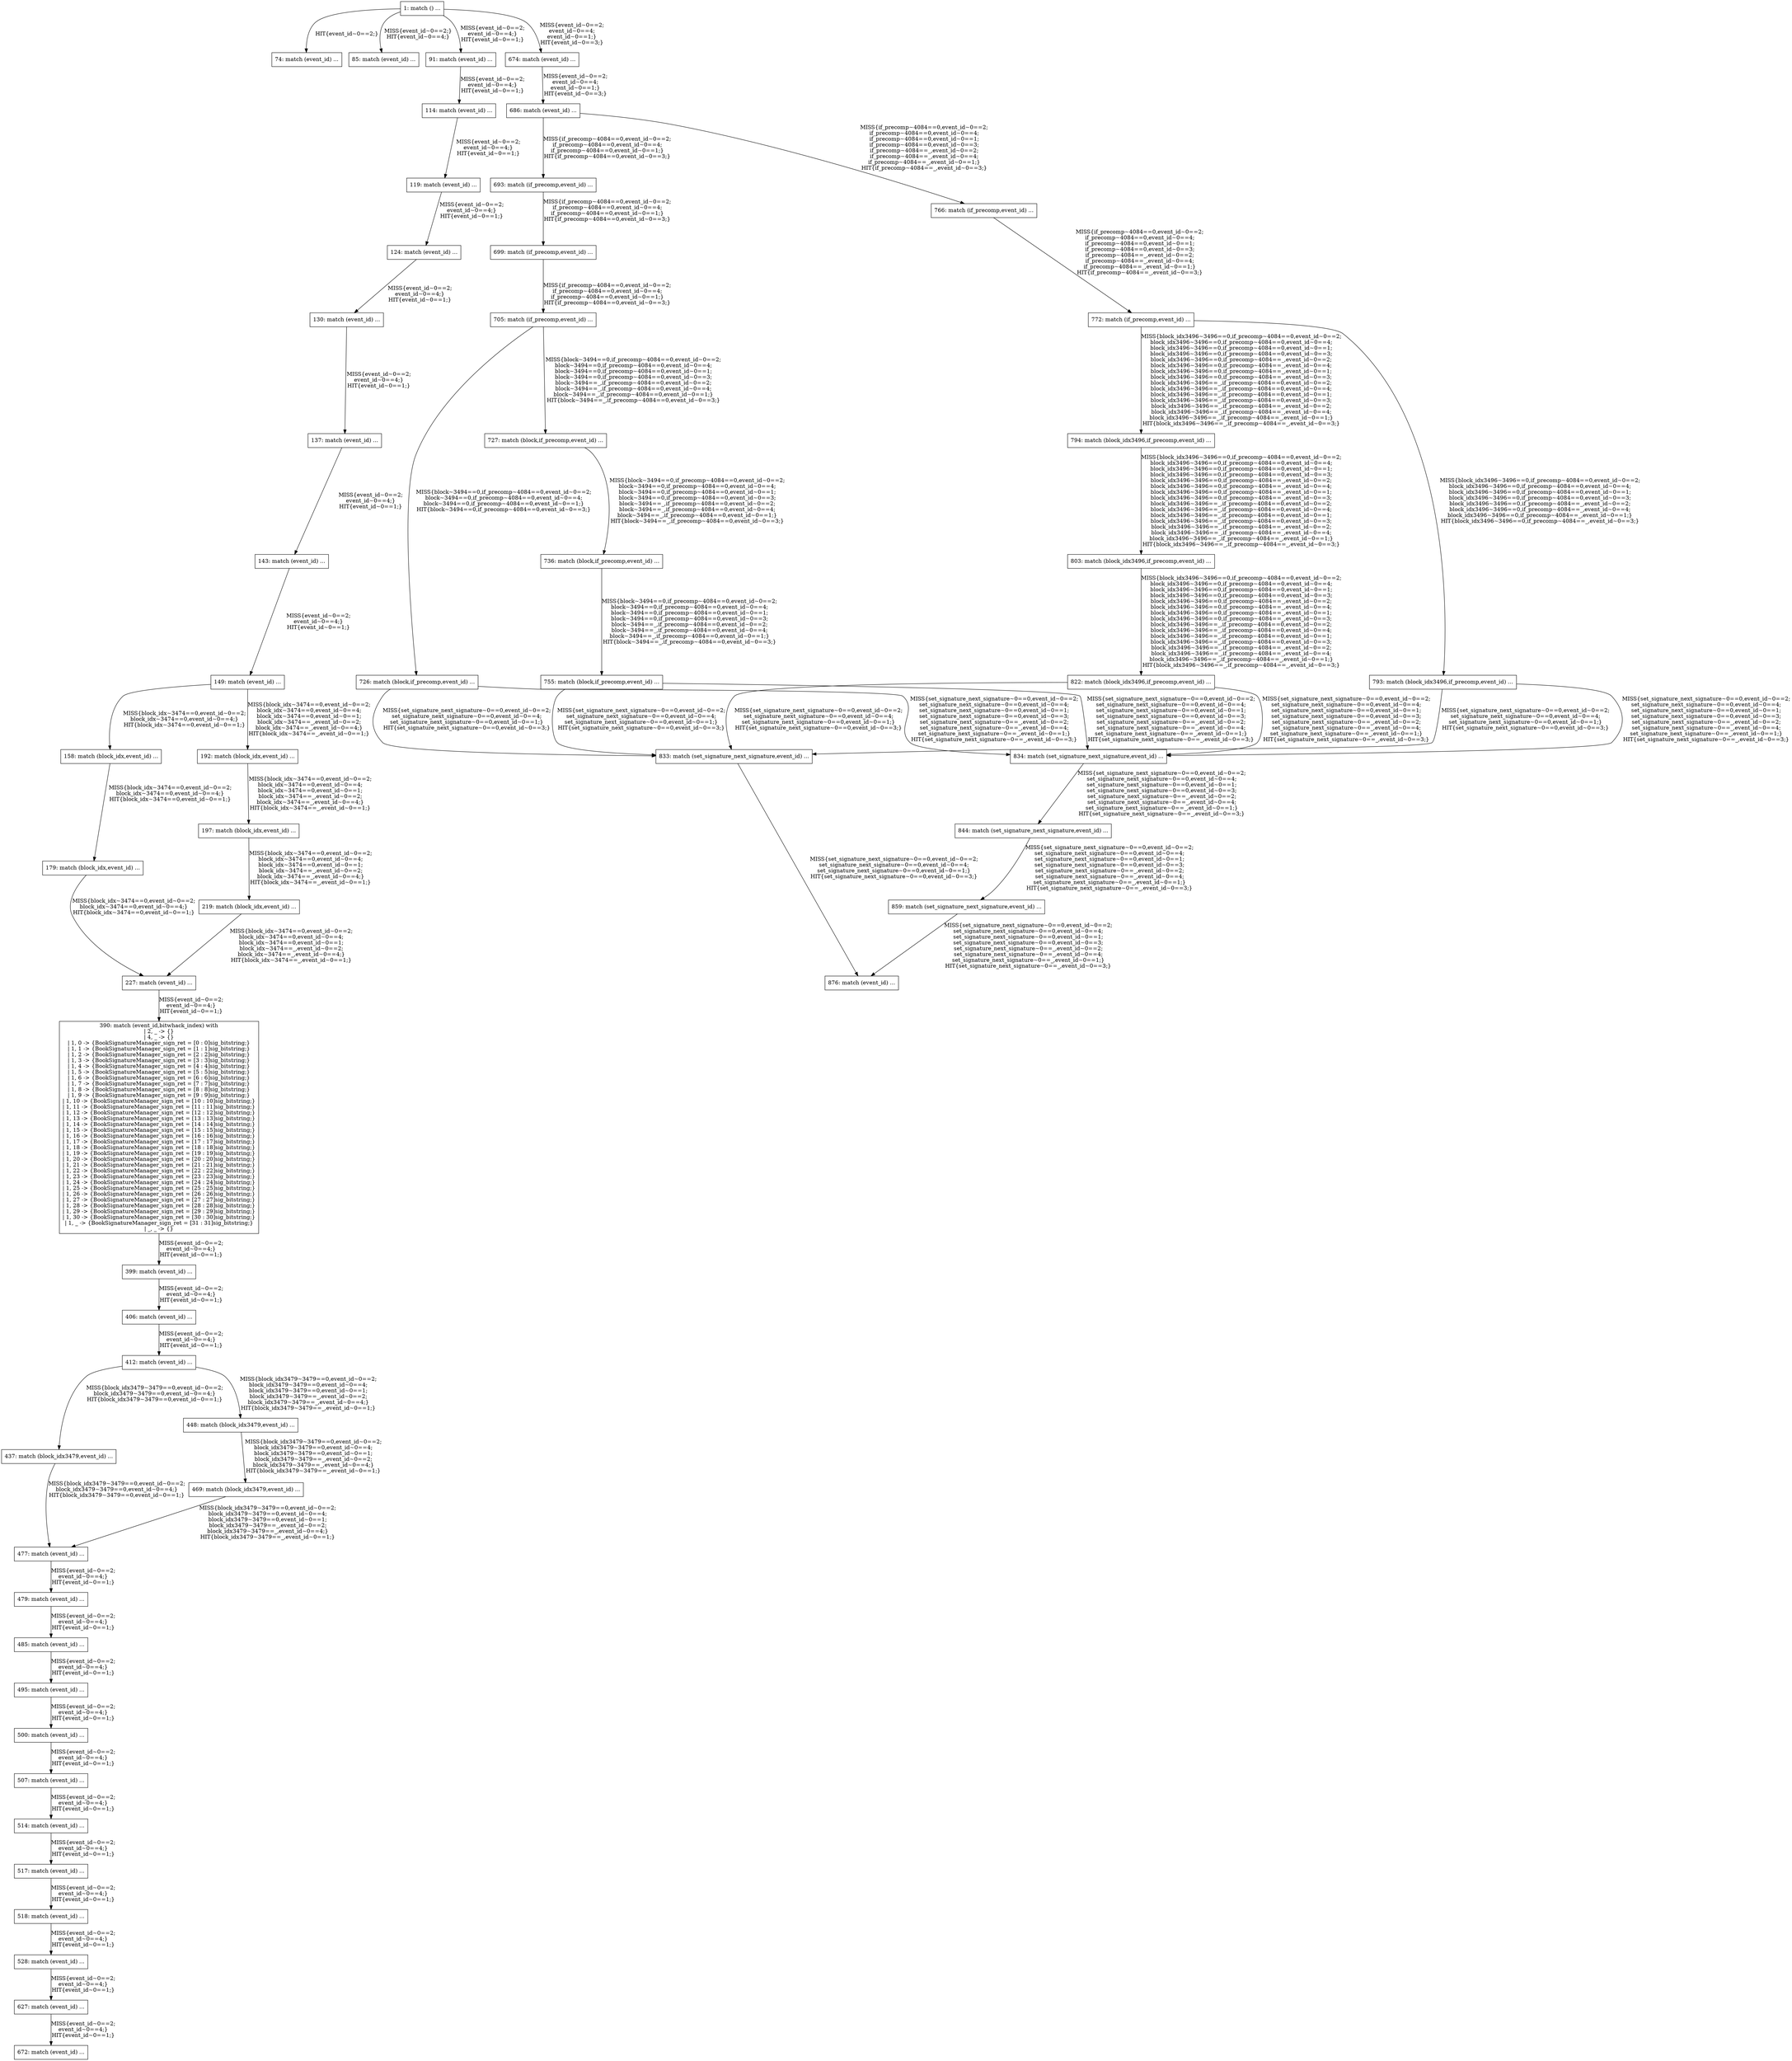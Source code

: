 digraph G {
  "1: match () ...
" [shape=box, ];
  "74: match (event_id) ...
" [shape=box, ];
  "85: match (event_id) ...
" [shape=box, ];
  "91: match (event_id) ...
" [shape=box, ];
  "114: match (event_id) ...
" [shape=box, ];
  "119: match (event_id) ...
" [shape=box, ];
  "124: match (event_id) ...
" [shape=box, ];
  "130: match (event_id) ...
" [shape=box, ];
  "137: match (event_id) ...
" [shape=box, ];
  "143: match (event_id) ...
" [shape=box, ];
  "149: match (event_id) ...
" [shape=box, ];
  "158: match (block_idx,event_id) ...
" [shape=box, ];
  "179: match (block_idx,event_id) ...
" [shape=box, ];
  "192: match (block_idx,event_id) ...
" [shape=box, ];
  "197: match (block_idx,event_id) ...
" [shape=box, ];
  "219: match (block_idx,event_id) ...
" [shape=box, ];
  "227: match (event_id) ...
" [shape=box, ];
  "390: match (event_id,bitwhack_index) with
| 2, _ -> {}
| 4, _ -> {}
| 1, 0 -> {BookSignatureManager_sign_ret = [0 : 0]sig_bitstring;}
| 1, 1 -> {BookSignatureManager_sign_ret = [1 : 1]sig_bitstring;}
| 1, 2 -> {BookSignatureManager_sign_ret = [2 : 2]sig_bitstring;}
| 1, 3 -> {BookSignatureManager_sign_ret = [3 : 3]sig_bitstring;}
| 1, 4 -> {BookSignatureManager_sign_ret = [4 : 4]sig_bitstring;}
| 1, 5 -> {BookSignatureManager_sign_ret = [5 : 5]sig_bitstring;}
| 1, 6 -> {BookSignatureManager_sign_ret = [6 : 6]sig_bitstring;}
| 1, 7 -> {BookSignatureManager_sign_ret = [7 : 7]sig_bitstring;}
| 1, 8 -> {BookSignatureManager_sign_ret = [8 : 8]sig_bitstring;}
| 1, 9 -> {BookSignatureManager_sign_ret = [9 : 9]sig_bitstring;}
| 1, 10 -> {BookSignatureManager_sign_ret = [10 : 10]sig_bitstring;}
| 1, 11 -> {BookSignatureManager_sign_ret = [11 : 11]sig_bitstring;}
| 1, 12 -> {BookSignatureManager_sign_ret = [12 : 12]sig_bitstring;}
| 1, 13 -> {BookSignatureManager_sign_ret = [13 : 13]sig_bitstring;}
| 1, 14 -> {BookSignatureManager_sign_ret = [14 : 14]sig_bitstring;}
| 1, 15 -> {BookSignatureManager_sign_ret = [15 : 15]sig_bitstring;}
| 1, 16 -> {BookSignatureManager_sign_ret = [16 : 16]sig_bitstring;}
| 1, 17 -> {BookSignatureManager_sign_ret = [17 : 17]sig_bitstring;}
| 1, 18 -> {BookSignatureManager_sign_ret = [18 : 18]sig_bitstring;}
| 1, 19 -> {BookSignatureManager_sign_ret = [19 : 19]sig_bitstring;}
| 1, 20 -> {BookSignatureManager_sign_ret = [20 : 20]sig_bitstring;}
| 1, 21 -> {BookSignatureManager_sign_ret = [21 : 21]sig_bitstring;}
| 1, 22 -> {BookSignatureManager_sign_ret = [22 : 22]sig_bitstring;}
| 1, 23 -> {BookSignatureManager_sign_ret = [23 : 23]sig_bitstring;}
| 1, 24 -> {BookSignatureManager_sign_ret = [24 : 24]sig_bitstring;}
| 1, 25 -> {BookSignatureManager_sign_ret = [25 : 25]sig_bitstring;}
| 1, 26 -> {BookSignatureManager_sign_ret = [26 : 26]sig_bitstring;}
| 1, 27 -> {BookSignatureManager_sign_ret = [27 : 27]sig_bitstring;}
| 1, 28 -> {BookSignatureManager_sign_ret = [28 : 28]sig_bitstring;}
| 1, 29 -> {BookSignatureManager_sign_ret = [29 : 29]sig_bitstring;}
| 1, 30 -> {BookSignatureManager_sign_ret = [30 : 30]sig_bitstring;}
| 1, _ -> {BookSignatureManager_sign_ret = [31 : 31]sig_bitstring;}
| _, _ -> {}" [
  shape=box, ];
  "399: match (event_id) ...
" [shape=box, ];
  "406: match (event_id) ...
" [shape=box, ];
  "412: match (event_id) ...
" [shape=box, ];
  "437: match (block_idx3479,event_id) ...
" [shape=box, ];
  "448: match (block_idx3479,event_id) ...
" [shape=box, ];
  "469: match (block_idx3479,event_id) ...
" [shape=box, ];
  "477: match (event_id) ...
" [shape=box, ];
  "479: match (event_id) ...
" [shape=box, ];
  "485: match (event_id) ...
" [shape=box, ];
  "495: match (event_id) ...
" [shape=box, ];
  "500: match (event_id) ...
" [shape=box, ];
  "507: match (event_id) ...
" [shape=box, ];
  "514: match (event_id) ...
" [shape=box, ];
  "517: match (event_id) ...
" [shape=box, ];
  "518: match (event_id) ...
" [shape=box, ];
  "528: match (event_id) ...
" [shape=box, ];
  "627: match (event_id) ...
" [shape=box, ];
  "672: match (event_id) ...
" [shape=box, ];
  "674: match (event_id) ...
" [shape=box, ];
  "686: match (event_id) ...
" [shape=box, ];
  "693: match (if_precomp,event_id) ...
" [shape=box, ];
  "699: match (if_precomp,event_id) ...
" [shape=box, ];
  "705: match (if_precomp,event_id) ...
" [shape=box, ];
  "726: match (block,if_precomp,event_id) ...
" [shape=box, ];
  "727: match (block,if_precomp,event_id) ...
" [shape=box, ];
  "736: match (block,if_precomp,event_id) ...
" [shape=box, ];
  "755: match (block,if_precomp,event_id) ...
" [shape=box, ];
  "766: match (if_precomp,event_id) ...
" [shape=box, ];
  "772: match (if_precomp,event_id) ...
" [shape=box, ];
  "793: match (block_idx3496,if_precomp,event_id) ...
" [shape=box, ];
  "794: match (block_idx3496,if_precomp,event_id) ...
" [shape=box, ];
  "803: match (block_idx3496,if_precomp,event_id) ...
" [shape=box, ];
  "822: match (block_idx3496,if_precomp,event_id) ...
" [shape=box, ];
  "833: match (set_signature_next_signature,event_id) ...
" [shape=box, ];
  "834: match (set_signature_next_signature,event_id) ...
" [shape=box, ];
  "844: match (set_signature_next_signature,event_id) ...
" [shape=box, ];
  "859: match (set_signature_next_signature,event_id) ...
" [shape=box, ];
  "876: match (event_id) ...
" [shape=box, ];
  
  
  "1: match () ...
" -> "74: match (event_id) ...
" [label="HIT{event_id~0==2;}",
                                                     ];
  "1: match () ...
" -> "85: match (event_id) ...
" [label="MISS{event_id~0==2;}
HIT{event_id~0==4;}",
                                                     ];
  "1: match () ...
" -> "91: match (event_id) ...
" [label="MISS{event_id~0==2;
event_id~0==4;}
HIT{event_id~0==1;}",
                                                     ];
  "1: match () ...
" -> "674: match (event_id) ...
" [label="MISS{event_id~0==2;
event_id~0==4;
event_id~0==1;}
HIT{event_id~0==3;}",
                                                      ];
  "91: match (event_id) ...
" -> "114: match (event_id) ...
" [label="MISS{event_id~0==2;
event_id~0==4;}
HIT{event_id~0==1;}",
                                                               ];
  "114: match (event_id) ...
" -> "119: match (event_id) ...
" [label="MISS{event_id~0==2;
event_id~0==4;}
HIT{event_id~0==1;}",
                                                                ];
  "119: match (event_id) ...
" -> "124: match (event_id) ...
" [label="MISS{event_id~0==2;
event_id~0==4;}
HIT{event_id~0==1;}",
                                                                ];
  "124: match (event_id) ...
" -> "130: match (event_id) ...
" [label="MISS{event_id~0==2;
event_id~0==4;}
HIT{event_id~0==1;}",
                                                                ];
  "130: match (event_id) ...
" -> "137: match (event_id) ...
" [label="MISS{event_id~0==2;
event_id~0==4;}
HIT{event_id~0==1;}",
                                                                ];
  "137: match (event_id) ...
" -> "143: match (event_id) ...
" [label="MISS{event_id~0==2;
event_id~0==4;}
HIT{event_id~0==1;}",
                                                                ];
  "143: match (event_id) ...
" -> "149: match (event_id) ...
" [label="MISS{event_id~0==2;
event_id~0==4;}
HIT{event_id~0==1;}",
                                                                ];
  "149: match (event_id) ...
" -> "158: match (block_idx,event_id) ...
" [
  label="MISS{block_idx~3474==0,event_id~0==2;
block_idx~3474==0,event_id~0==4;}
HIT{block_idx~3474==0,event_id~0==1;}",
  ];
  "149: match (event_id) ...
" -> "192: match (block_idx,event_id) ...
" [
  label="MISS{block_idx~3474==0,event_id~0==2;
block_idx~3474==0,event_id~0==4;
block_idx~3474==0,event_id~0==1;
block_idx~3474==_,event_id~0==2;
block_idx~3474==_,event_id~0==4;}
HIT{block_idx~3474==_,event_id~0==1;}",
  ];
  "158: match (block_idx,event_id) ...
" -> "179: match (block_idx,event_id) ...
" [
  label="MISS{block_idx~3474==0,event_id~0==2;
block_idx~3474==0,event_id~0==4;}
HIT{block_idx~3474==0,event_id~0==1;}",
  ];
  "179: match (block_idx,event_id) ...
" -> "227: match (event_id) ...
" [
  label="MISS{block_idx~3474==0,event_id~0==2;
block_idx~3474==0,event_id~0==4;}
HIT{block_idx~3474==0,event_id~0==1;}",
  ];
  "192: match (block_idx,event_id) ...
" -> "197: match (block_idx,event_id) ...
" [
  label="MISS{block_idx~3474==0,event_id~0==2;
block_idx~3474==0,event_id~0==4;
block_idx~3474==0,event_id~0==1;
block_idx~3474==_,event_id~0==2;
block_idx~3474==_,event_id~0==4;}
HIT{block_idx~3474==_,event_id~0==1;}",
  ];
  "197: match (block_idx,event_id) ...
" -> "219: match (block_idx,event_id) ...
" [
  label="MISS{block_idx~3474==0,event_id~0==2;
block_idx~3474==0,event_id~0==4;
block_idx~3474==0,event_id~0==1;
block_idx~3474==_,event_id~0==2;
block_idx~3474==_,event_id~0==4;}
HIT{block_idx~3474==_,event_id~0==1;}",
  ];
  "219: match (block_idx,event_id) ...
" -> "227: match (event_id) ...
" [
  label="MISS{block_idx~3474==0,event_id~0==2;
block_idx~3474==0,event_id~0==4;
block_idx~3474==0,event_id~0==1;
block_idx~3474==_,event_id~0==2;
block_idx~3474==_,event_id~0==4;}
HIT{block_idx~3474==_,event_id~0==1;}",
  ];
  "227: match (event_id) ...
" -> "390: match (event_id,bitwhack_index) with
| 2, _ -> {}
| 4, _ -> {}
| 1, 0 -> {BookSignatureManager_sign_ret = [0 : 0]sig_bitstring;}
| 1, 1 -> {BookSignatureManager_sign_ret = [1 : 1]sig_bitstring;}
| 1, 2 -> {BookSignatureManager_sign_ret = [2 : 2]sig_bitstring;}
| 1, 3 -> {BookSignatureManager_sign_ret = [3 : 3]sig_bitstring;}
| 1, 4 -> {BookSignatureManager_sign_ret = [4 : 4]sig_bitstring;}
| 1, 5 -> {BookSignatureManager_sign_ret = [5 : 5]sig_bitstring;}
| 1, 6 -> {BookSignatureManager_sign_ret = [6 : 6]sig_bitstring;}
| 1, 7 -> {BookSignatureManager_sign_ret = [7 : 7]sig_bitstring;}
| 1, 8 -> {BookSignatureManager_sign_ret = [8 : 8]sig_bitstring;}
| 1, 9 -> {BookSignatureManager_sign_ret = [9 : 9]sig_bitstring;}
| 1, 10 -> {BookSignatureManager_sign_ret = [10 : 10]sig_bitstring;}
| 1, 11 -> {BookSignatureManager_sign_ret = [11 : 11]sig_bitstring;}
| 1, 12 -> {BookSignatureManager_sign_ret = [12 : 12]sig_bitstring;}
| 1, 13 -> {BookSignatureManager_sign_ret = [13 : 13]sig_bitstring;}
| 1, 14 -> {BookSignatureManager_sign_ret = [14 : 14]sig_bitstring;}
| 1, 15 -> {BookSignatureManager_sign_ret = [15 : 15]sig_bitstring;}
| 1, 16 -> {BookSignatureManager_sign_ret = [16 : 16]sig_bitstring;}
| 1, 17 -> {BookSignatureManager_sign_ret = [17 : 17]sig_bitstring;}
| 1, 18 -> {BookSignatureManager_sign_ret = [18 : 18]sig_bitstring;}
| 1, 19 -> {BookSignatureManager_sign_ret = [19 : 19]sig_bitstring;}
| 1, 20 -> {BookSignatureManager_sign_ret = [20 : 20]sig_bitstring;}
| 1, 21 -> {BookSignatureManager_sign_ret = [21 : 21]sig_bitstring;}
| 1, 22 -> {BookSignatureManager_sign_ret = [22 : 22]sig_bitstring;}
| 1, 23 -> {BookSignatureManager_sign_ret = [23 : 23]sig_bitstring;}
| 1, 24 -> {BookSignatureManager_sign_ret = [24 : 24]sig_bitstring;}
| 1, 25 -> {BookSignatureManager_sign_ret = [25 : 25]sig_bitstring;}
| 1, 26 -> {BookSignatureManager_sign_ret = [26 : 26]sig_bitstring;}
| 1, 27 -> {BookSignatureManager_sign_ret = [27 : 27]sig_bitstring;}
| 1, 28 -> {BookSignatureManager_sign_ret = [28 : 28]sig_bitstring;}
| 1, 29 -> {BookSignatureManager_sign_ret = [29 : 29]sig_bitstring;}
| 1, 30 -> {BookSignatureManager_sign_ret = [30 : 30]sig_bitstring;}
| 1, _ -> {BookSignatureManager_sign_ret = [31 : 31]sig_bitstring;}
| _, _ -> {}" [
  label="MISS{event_id~0==2;
event_id~0==4;}
HIT{event_id~0==1;}", ];
  "390: match (event_id,bitwhack_index) with
| 2, _ -> {}
| 4, _ -> {}
| 1, 0 -> {BookSignatureManager_sign_ret = [0 : 0]sig_bitstring;}
| 1, 1 -> {BookSignatureManager_sign_ret = [1 : 1]sig_bitstring;}
| 1, 2 -> {BookSignatureManager_sign_ret = [2 : 2]sig_bitstring;}
| 1, 3 -> {BookSignatureManager_sign_ret = [3 : 3]sig_bitstring;}
| 1, 4 -> {BookSignatureManager_sign_ret = [4 : 4]sig_bitstring;}
| 1, 5 -> {BookSignatureManager_sign_ret = [5 : 5]sig_bitstring;}
| 1, 6 -> {BookSignatureManager_sign_ret = [6 : 6]sig_bitstring;}
| 1, 7 -> {BookSignatureManager_sign_ret = [7 : 7]sig_bitstring;}
| 1, 8 -> {BookSignatureManager_sign_ret = [8 : 8]sig_bitstring;}
| 1, 9 -> {BookSignatureManager_sign_ret = [9 : 9]sig_bitstring;}
| 1, 10 -> {BookSignatureManager_sign_ret = [10 : 10]sig_bitstring;}
| 1, 11 -> {BookSignatureManager_sign_ret = [11 : 11]sig_bitstring;}
| 1, 12 -> {BookSignatureManager_sign_ret = [12 : 12]sig_bitstring;}
| 1, 13 -> {BookSignatureManager_sign_ret = [13 : 13]sig_bitstring;}
| 1, 14 -> {BookSignatureManager_sign_ret = [14 : 14]sig_bitstring;}
| 1, 15 -> {BookSignatureManager_sign_ret = [15 : 15]sig_bitstring;}
| 1, 16 -> {BookSignatureManager_sign_ret = [16 : 16]sig_bitstring;}
| 1, 17 -> {BookSignatureManager_sign_ret = [17 : 17]sig_bitstring;}
| 1, 18 -> {BookSignatureManager_sign_ret = [18 : 18]sig_bitstring;}
| 1, 19 -> {BookSignatureManager_sign_ret = [19 : 19]sig_bitstring;}
| 1, 20 -> {BookSignatureManager_sign_ret = [20 : 20]sig_bitstring;}
| 1, 21 -> {BookSignatureManager_sign_ret = [21 : 21]sig_bitstring;}
| 1, 22 -> {BookSignatureManager_sign_ret = [22 : 22]sig_bitstring;}
| 1, 23 -> {BookSignatureManager_sign_ret = [23 : 23]sig_bitstring;}
| 1, 24 -> {BookSignatureManager_sign_ret = [24 : 24]sig_bitstring;}
| 1, 25 -> {BookSignatureManager_sign_ret = [25 : 25]sig_bitstring;}
| 1, 26 -> {BookSignatureManager_sign_ret = [26 : 26]sig_bitstring;}
| 1, 27 -> {BookSignatureManager_sign_ret = [27 : 27]sig_bitstring;}
| 1, 28 -> {BookSignatureManager_sign_ret = [28 : 28]sig_bitstring;}
| 1, 29 -> {BookSignatureManager_sign_ret = [29 : 29]sig_bitstring;}
| 1, 30 -> {BookSignatureManager_sign_ret = [30 : 30]sig_bitstring;}
| 1, _ -> {BookSignatureManager_sign_ret = [31 : 31]sig_bitstring;}
| _, _ -> {}" -> "399: match (event_id) ...
" [
  label="MISS{event_id~0==2;
event_id~0==4;}
HIT{event_id~0==1;}", ];
  "399: match (event_id) ...
" -> "406: match (event_id) ...
" [label="MISS{event_id~0==2;
event_id~0==4;}
HIT{event_id~0==1;}",
                                                                ];
  "406: match (event_id) ...
" -> "412: match (event_id) ...
" [label="MISS{event_id~0==2;
event_id~0==4;}
HIT{event_id~0==1;}",
                                                                ];
  "412: match (event_id) ...
" -> "437: match (block_idx3479,event_id) ...
" [
  label="MISS{block_idx3479~3479==0,event_id~0==2;
block_idx3479~3479==0,event_id~0==4;}
HIT{block_idx3479~3479==0,event_id~0==1;}",
  ];
  "412: match (event_id) ...
" -> "448: match (block_idx3479,event_id) ...
" [
  label="MISS{block_idx3479~3479==0,event_id~0==2;
block_idx3479~3479==0,event_id~0==4;
block_idx3479~3479==0,event_id~0==1;
block_idx3479~3479==_,event_id~0==2;
block_idx3479~3479==_,event_id~0==4;}
HIT{block_idx3479~3479==_,event_id~0==1;}",
  ];
  "437: match (block_idx3479,event_id) ...
" -> "477: match (event_id) ...
" [
  label="MISS{block_idx3479~3479==0,event_id~0==2;
block_idx3479~3479==0,event_id~0==4;}
HIT{block_idx3479~3479==0,event_id~0==1;}",
  ];
  "448: match (block_idx3479,event_id) ...
" -> "469: match (block_idx3479,event_id) ...
" [
  label="MISS{block_idx3479~3479==0,event_id~0==2;
block_idx3479~3479==0,event_id~0==4;
block_idx3479~3479==0,event_id~0==1;
block_idx3479~3479==_,event_id~0==2;
block_idx3479~3479==_,event_id~0==4;}
HIT{block_idx3479~3479==_,event_id~0==1;}",
  ];
  "469: match (block_idx3479,event_id) ...
" -> "477: match (event_id) ...
" [
  label="MISS{block_idx3479~3479==0,event_id~0==2;
block_idx3479~3479==0,event_id~0==4;
block_idx3479~3479==0,event_id~0==1;
block_idx3479~3479==_,event_id~0==2;
block_idx3479~3479==_,event_id~0==4;}
HIT{block_idx3479~3479==_,event_id~0==1;}",
  ];
  "477: match (event_id) ...
" -> "479: match (event_id) ...
" [label="MISS{event_id~0==2;
event_id~0==4;}
HIT{event_id~0==1;}",
                                                                ];
  "479: match (event_id) ...
" -> "485: match (event_id) ...
" [label="MISS{event_id~0==2;
event_id~0==4;}
HIT{event_id~0==1;}",
                                                                ];
  "485: match (event_id) ...
" -> "495: match (event_id) ...
" [label="MISS{event_id~0==2;
event_id~0==4;}
HIT{event_id~0==1;}",
                                                                ];
  "495: match (event_id) ...
" -> "500: match (event_id) ...
" [label="MISS{event_id~0==2;
event_id~0==4;}
HIT{event_id~0==1;}",
                                                                ];
  "500: match (event_id) ...
" -> "507: match (event_id) ...
" [label="MISS{event_id~0==2;
event_id~0==4;}
HIT{event_id~0==1;}",
                                                                ];
  "507: match (event_id) ...
" -> "514: match (event_id) ...
" [label="MISS{event_id~0==2;
event_id~0==4;}
HIT{event_id~0==1;}",
                                                                ];
  "514: match (event_id) ...
" -> "517: match (event_id) ...
" [label="MISS{event_id~0==2;
event_id~0==4;}
HIT{event_id~0==1;}",
                                                                ];
  "517: match (event_id) ...
" -> "518: match (event_id) ...
" [label="MISS{event_id~0==2;
event_id~0==4;}
HIT{event_id~0==1;}",
                                                                ];
  "518: match (event_id) ...
" -> "528: match (event_id) ...
" [label="MISS{event_id~0==2;
event_id~0==4;}
HIT{event_id~0==1;}",
                                                                ];
  "528: match (event_id) ...
" -> "627: match (event_id) ...
" [label="MISS{event_id~0==2;
event_id~0==4;}
HIT{event_id~0==1;}",
                                                                ];
  "627: match (event_id) ...
" -> "672: match (event_id) ...
" [label="MISS{event_id~0==2;
event_id~0==4;}
HIT{event_id~0==1;}",
                                                                ];
  "674: match (event_id) ...
" -> "686: match (event_id) ...
" [label="MISS{event_id~0==2;
event_id~0==4;
event_id~0==1;}
HIT{event_id~0==3;}",
                                                                ];
  "686: match (event_id) ...
" -> "693: match (if_precomp,event_id) ...
" [
  label="MISS{if_precomp~4084==0,event_id~0==2;
if_precomp~4084==0,event_id~0==4;
if_precomp~4084==0,event_id~0==1;}
HIT{if_precomp~4084==0,event_id~0==3;}",
  ];
  "686: match (event_id) ...
" -> "766: match (if_precomp,event_id) ...
" [
  label="MISS{if_precomp~4084==0,event_id~0==2;
if_precomp~4084==0,event_id~0==4;
if_precomp~4084==0,event_id~0==1;
if_precomp~4084==0,event_id~0==3;
if_precomp~4084==_,event_id~0==2;
if_precomp~4084==_,event_id~0==4;
if_precomp~4084==_,event_id~0==1;}
HIT{if_precomp~4084==_,event_id~0==3;}",
  ];
  "693: match (if_precomp,event_id) ...
" -> "699: match (if_precomp,event_id) ...
" [
  label="MISS{if_precomp~4084==0,event_id~0==2;
if_precomp~4084==0,event_id~0==4;
if_precomp~4084==0,event_id~0==1;}
HIT{if_precomp~4084==0,event_id~0==3;}",
  ];
  "699: match (if_precomp,event_id) ...
" -> "705: match (if_precomp,event_id) ...
" [
  label="MISS{if_precomp~4084==0,event_id~0==2;
if_precomp~4084==0,event_id~0==4;
if_precomp~4084==0,event_id~0==1;}
HIT{if_precomp~4084==0,event_id~0==3;}",
  ];
  "705: match (if_precomp,event_id) ...
" -> "726: match (block,if_precomp,event_id) ...
" [
  label="MISS{block~3494==0,if_precomp~4084==0,event_id~0==2;
block~3494==0,if_precomp~4084==0,event_id~0==4;
block~3494==0,if_precomp~4084==0,event_id~0==1;}
HIT{block~3494==0,if_precomp~4084==0,event_id~0==3;}",
  ];
  "705: match (if_precomp,event_id) ...
" -> "727: match (block,if_precomp,event_id) ...
" [
  label="MISS{block~3494==0,if_precomp~4084==0,event_id~0==2;
block~3494==0,if_precomp~4084==0,event_id~0==4;
block~3494==0,if_precomp~4084==0,event_id~0==1;
block~3494==0,if_precomp~4084==0,event_id~0==3;
block~3494==_,if_precomp~4084==0,event_id~0==2;
block~3494==_,if_precomp~4084==0,event_id~0==4;
block~3494==_,if_precomp~4084==0,event_id~0==1;}
HIT{block~3494==_,if_precomp~4084==0,event_id~0==3;}",
  ];
  "726: match (block,if_precomp,event_id) ...
" -> "833: match (set_signature_next_signature,event_id) ...
" [
  label="MISS{set_signature_next_signature~0==0,event_id~0==2;
set_signature_next_signature~0==0,event_id~0==4;
set_signature_next_signature~0==0,event_id~0==1;}
HIT{set_signature_next_signature~0==0,event_id~0==3;}",
  ];
  "726: match (block,if_precomp,event_id) ...
" -> "834: match (set_signature_next_signature,event_id) ...
" [
  label="MISS{set_signature_next_signature~0==0,event_id~0==2;
set_signature_next_signature~0==0,event_id~0==4;
set_signature_next_signature~0==0,event_id~0==1;
set_signature_next_signature~0==0,event_id~0==3;
set_signature_next_signature~0==_,event_id~0==2;
set_signature_next_signature~0==_,event_id~0==4;
set_signature_next_signature~0==_,event_id~0==1;}
HIT{set_signature_next_signature~0==_,event_id~0==3;}",
  ];
  "727: match (block,if_precomp,event_id) ...
" -> "736: match (block,if_precomp,event_id) ...
" [
  label="MISS{block~3494==0,if_precomp~4084==0,event_id~0==2;
block~3494==0,if_precomp~4084==0,event_id~0==4;
block~3494==0,if_precomp~4084==0,event_id~0==1;
block~3494==0,if_precomp~4084==0,event_id~0==3;
block~3494==_,if_precomp~4084==0,event_id~0==2;
block~3494==_,if_precomp~4084==0,event_id~0==4;
block~3494==_,if_precomp~4084==0,event_id~0==1;}
HIT{block~3494==_,if_precomp~4084==0,event_id~0==3;}",
  ];
  "736: match (block,if_precomp,event_id) ...
" -> "755: match (block,if_precomp,event_id) ...
" [
  label="MISS{block~3494==0,if_precomp~4084==0,event_id~0==2;
block~3494==0,if_precomp~4084==0,event_id~0==4;
block~3494==0,if_precomp~4084==0,event_id~0==1;
block~3494==0,if_precomp~4084==0,event_id~0==3;
block~3494==_,if_precomp~4084==0,event_id~0==2;
block~3494==_,if_precomp~4084==0,event_id~0==4;
block~3494==_,if_precomp~4084==0,event_id~0==1;}
HIT{block~3494==_,if_precomp~4084==0,event_id~0==3;}",
  ];
  "755: match (block,if_precomp,event_id) ...
" -> "833: match (set_signature_next_signature,event_id) ...
" [
  label="MISS{set_signature_next_signature~0==0,event_id~0==2;
set_signature_next_signature~0==0,event_id~0==4;
set_signature_next_signature~0==0,event_id~0==1;}
HIT{set_signature_next_signature~0==0,event_id~0==3;}",
  ];
  "755: match (block,if_precomp,event_id) ...
" -> "834: match (set_signature_next_signature,event_id) ...
" [
  label="MISS{set_signature_next_signature~0==0,event_id~0==2;
set_signature_next_signature~0==0,event_id~0==4;
set_signature_next_signature~0==0,event_id~0==1;
set_signature_next_signature~0==0,event_id~0==3;
set_signature_next_signature~0==_,event_id~0==2;
set_signature_next_signature~0==_,event_id~0==4;
set_signature_next_signature~0==_,event_id~0==1;}
HIT{set_signature_next_signature~0==_,event_id~0==3;}",
  ];
  "766: match (if_precomp,event_id) ...
" -> "772: match (if_precomp,event_id) ...
" [
  label="MISS{if_precomp~4084==0,event_id~0==2;
if_precomp~4084==0,event_id~0==4;
if_precomp~4084==0,event_id~0==1;
if_precomp~4084==0,event_id~0==3;
if_precomp~4084==_,event_id~0==2;
if_precomp~4084==_,event_id~0==4;
if_precomp~4084==_,event_id~0==1;}
HIT{if_precomp~4084==_,event_id~0==3;}",
  ];
  "772: match (if_precomp,event_id) ...
" -> "793: match (block_idx3496,if_precomp,event_id) ...
" [
  label="MISS{block_idx3496~3496==0,if_precomp~4084==0,event_id~0==2;
block_idx3496~3496==0,if_precomp~4084==0,event_id~0==4;
block_idx3496~3496==0,if_precomp~4084==0,event_id~0==1;
block_idx3496~3496==0,if_precomp~4084==0,event_id~0==3;
block_idx3496~3496==0,if_precomp~4084==_,event_id~0==2;
block_idx3496~3496==0,if_precomp~4084==_,event_id~0==4;
block_idx3496~3496==0,if_precomp~4084==_,event_id~0==1;}
HIT{block_idx3496~3496==0,if_precomp~4084==_,event_id~0==3;}",
  ];
  "772: match (if_precomp,event_id) ...
" -> "794: match (block_idx3496,if_precomp,event_id) ...
" [
  label="MISS{block_idx3496~3496==0,if_precomp~4084==0,event_id~0==2;
block_idx3496~3496==0,if_precomp~4084==0,event_id~0==4;
block_idx3496~3496==0,if_precomp~4084==0,event_id~0==1;
block_idx3496~3496==0,if_precomp~4084==0,event_id~0==3;
block_idx3496~3496==0,if_precomp~4084==_,event_id~0==2;
block_idx3496~3496==0,if_precomp~4084==_,event_id~0==4;
block_idx3496~3496==0,if_precomp~4084==_,event_id~0==1;
block_idx3496~3496==0,if_precomp~4084==_,event_id~0==3;
block_idx3496~3496==_,if_precomp~4084==0,event_id~0==2;
block_idx3496~3496==_,if_precomp~4084==0,event_id~0==4;
block_idx3496~3496==_,if_precomp~4084==0,event_id~0==1;
block_idx3496~3496==_,if_precomp~4084==0,event_id~0==3;
block_idx3496~3496==_,if_precomp~4084==_,event_id~0==2;
block_idx3496~3496==_,if_precomp~4084==_,event_id~0==4;
block_idx3496~3496==_,if_precomp~4084==_,event_id~0==1;}
HIT{block_idx3496~3496==_,if_precomp~4084==_,event_id~0==3;}",
  ];
  "793: match (block_idx3496,if_precomp,event_id) ...
" -> "833: match (set_signature_next_signature,event_id) ...
" [
  label="MISS{set_signature_next_signature~0==0,event_id~0==2;
set_signature_next_signature~0==0,event_id~0==4;
set_signature_next_signature~0==0,event_id~0==1;}
HIT{set_signature_next_signature~0==0,event_id~0==3;}",
  ];
  "793: match (block_idx3496,if_precomp,event_id) ...
" -> "834: match (set_signature_next_signature,event_id) ...
" [
  label="MISS{set_signature_next_signature~0==0,event_id~0==2;
set_signature_next_signature~0==0,event_id~0==4;
set_signature_next_signature~0==0,event_id~0==1;
set_signature_next_signature~0==0,event_id~0==3;
set_signature_next_signature~0==_,event_id~0==2;
set_signature_next_signature~0==_,event_id~0==4;
set_signature_next_signature~0==_,event_id~0==1;}
HIT{set_signature_next_signature~0==_,event_id~0==3;}",
  ];
  "794: match (block_idx3496,if_precomp,event_id) ...
" -> "803: match (block_idx3496,if_precomp,event_id) ...
" [
  label="MISS{block_idx3496~3496==0,if_precomp~4084==0,event_id~0==2;
block_idx3496~3496==0,if_precomp~4084==0,event_id~0==4;
block_idx3496~3496==0,if_precomp~4084==0,event_id~0==1;
block_idx3496~3496==0,if_precomp~4084==0,event_id~0==3;
block_idx3496~3496==0,if_precomp~4084==_,event_id~0==2;
block_idx3496~3496==0,if_precomp~4084==_,event_id~0==4;
block_idx3496~3496==0,if_precomp~4084==_,event_id~0==1;
block_idx3496~3496==0,if_precomp~4084==_,event_id~0==3;
block_idx3496~3496==_,if_precomp~4084==0,event_id~0==2;
block_idx3496~3496==_,if_precomp~4084==0,event_id~0==4;
block_idx3496~3496==_,if_precomp~4084==0,event_id~0==1;
block_idx3496~3496==_,if_precomp~4084==0,event_id~0==3;
block_idx3496~3496==_,if_precomp~4084==_,event_id~0==2;
block_idx3496~3496==_,if_precomp~4084==_,event_id~0==4;
block_idx3496~3496==_,if_precomp~4084==_,event_id~0==1;}
HIT{block_idx3496~3496==_,if_precomp~4084==_,event_id~0==3;}",
  ];
  "803: match (block_idx3496,if_precomp,event_id) ...
" -> "822: match (block_idx3496,if_precomp,event_id) ...
" [
  label="MISS{block_idx3496~3496==0,if_precomp~4084==0,event_id~0==2;
block_idx3496~3496==0,if_precomp~4084==0,event_id~0==4;
block_idx3496~3496==0,if_precomp~4084==0,event_id~0==1;
block_idx3496~3496==0,if_precomp~4084==0,event_id~0==3;
block_idx3496~3496==0,if_precomp~4084==_,event_id~0==2;
block_idx3496~3496==0,if_precomp~4084==_,event_id~0==4;
block_idx3496~3496==0,if_precomp~4084==_,event_id~0==1;
block_idx3496~3496==0,if_precomp~4084==_,event_id~0==3;
block_idx3496~3496==_,if_precomp~4084==0,event_id~0==2;
block_idx3496~3496==_,if_precomp~4084==0,event_id~0==4;
block_idx3496~3496==_,if_precomp~4084==0,event_id~0==1;
block_idx3496~3496==_,if_precomp~4084==0,event_id~0==3;
block_idx3496~3496==_,if_precomp~4084==_,event_id~0==2;
block_idx3496~3496==_,if_precomp~4084==_,event_id~0==4;
block_idx3496~3496==_,if_precomp~4084==_,event_id~0==1;}
HIT{block_idx3496~3496==_,if_precomp~4084==_,event_id~0==3;}",
  ];
  "822: match (block_idx3496,if_precomp,event_id) ...
" -> "833: match (set_signature_next_signature,event_id) ...
" [
  label="MISS{set_signature_next_signature~0==0,event_id~0==2;
set_signature_next_signature~0==0,event_id~0==4;
set_signature_next_signature~0==0,event_id~0==1;}
HIT{set_signature_next_signature~0==0,event_id~0==3;}",
  ];
  "822: match (block_idx3496,if_precomp,event_id) ...
" -> "834: match (set_signature_next_signature,event_id) ...
" [
  label="MISS{set_signature_next_signature~0==0,event_id~0==2;
set_signature_next_signature~0==0,event_id~0==4;
set_signature_next_signature~0==0,event_id~0==1;
set_signature_next_signature~0==0,event_id~0==3;
set_signature_next_signature~0==_,event_id~0==2;
set_signature_next_signature~0==_,event_id~0==4;
set_signature_next_signature~0==_,event_id~0==1;}
HIT{set_signature_next_signature~0==_,event_id~0==3;}",
  ];
  "833: match (set_signature_next_signature,event_id) ...
" -> "876: match (event_id) ...
" [
  label="MISS{set_signature_next_signature~0==0,event_id~0==2;
set_signature_next_signature~0==0,event_id~0==4;
set_signature_next_signature~0==0,event_id~0==1;}
HIT{set_signature_next_signature~0==0,event_id~0==3;}",
  ];
  "834: match (set_signature_next_signature,event_id) ...
" -> "844: match (set_signature_next_signature,event_id) ...
" [
  label="MISS{set_signature_next_signature~0==0,event_id~0==2;
set_signature_next_signature~0==0,event_id~0==4;
set_signature_next_signature~0==0,event_id~0==1;
set_signature_next_signature~0==0,event_id~0==3;
set_signature_next_signature~0==_,event_id~0==2;
set_signature_next_signature~0==_,event_id~0==4;
set_signature_next_signature~0==_,event_id~0==1;}
HIT{set_signature_next_signature~0==_,event_id~0==3;}",
  ];
  "844: match (set_signature_next_signature,event_id) ...
" -> "859: match (set_signature_next_signature,event_id) ...
" [
  label="MISS{set_signature_next_signature~0==0,event_id~0==2;
set_signature_next_signature~0==0,event_id~0==4;
set_signature_next_signature~0==0,event_id~0==1;
set_signature_next_signature~0==0,event_id~0==3;
set_signature_next_signature~0==_,event_id~0==2;
set_signature_next_signature~0==_,event_id~0==4;
set_signature_next_signature~0==_,event_id~0==1;}
HIT{set_signature_next_signature~0==_,event_id~0==3;}",
  ];
  "859: match (set_signature_next_signature,event_id) ...
" -> "876: match (event_id) ...
" [
  label="MISS{set_signature_next_signature~0==0,event_id~0==2;
set_signature_next_signature~0==0,event_id~0==4;
set_signature_next_signature~0==0,event_id~0==1;
set_signature_next_signature~0==0,event_id~0==3;
set_signature_next_signature~0==_,event_id~0==2;
set_signature_next_signature~0==_,event_id~0==4;
set_signature_next_signature~0==_,event_id~0==1;}
HIT{set_signature_next_signature~0==_,event_id~0==3;}",
  ];
  
  }